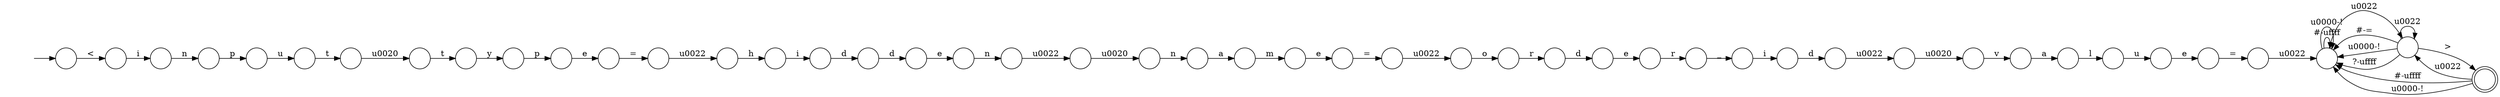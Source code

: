 digraph Automaton {
  rankdir = LR;
  0 [shape=circle,label=""];
  0 -> 38 [label="e"]
  1 [shape=circle,label=""];
  1 -> 9 [label="l"]
  2 [shape=circle,label=""];
  2 -> 21 [label="\u0022"]
  3 [shape=circle,label=""];
  3 -> 32 [label="\u0022"]
  4 [shape=circle,label=""];
  4 -> 8 [label="\u0022"]
  4 -> 4 [label="#-\uffff"]
  4 -> 4 [label="\u0000-!"]
  5 [shape=circle,label=""];
  5 -> 4 [label="\u0022"]
  6 [shape=circle,label=""];
  6 -> 24 [label="e"]
  7 [shape=circle,label=""];
  7 -> 46 [label="\u0022"]
  8 [shape=circle,label=""];
  8 -> 8 [label="\u0022"]
  8 -> 4 [label="#-="]
  8 -> 4 [label="\u0000-!"]
  8 -> 16 [label=">"]
  8 -> 4 [label="?-\uffff"]
  9 [shape=circle,label=""];
  9 -> 40 [label="u"]
  10 [shape=circle,label=""];
  10 -> 33 [label="m"]
  11 [shape=circle,label=""];
  11 -> 29 [label="d"]
  12 [shape=circle,label=""];
  12 -> 23 [label="p"]
  13 [shape=circle,label=""];
  13 -> 11 [label="i"]
  14 [shape=circle,label=""];
  14 -> 12 [label="n"]
  15 [shape=circle,label=""];
  15 -> 20 [label="="]
  16 [shape=doublecircle,label=""];
  16 -> 8 [label="\u0022"]
  16 -> 4 [label="#-\uffff"]
  16 -> 4 [label="\u0000-!"]
  17 [shape=circle,label=""];
  17 -> 39 [label="v"]
  18 [shape=circle,label=""];
  18 -> 44 [label="y"]
  19 [shape=circle,label=""];
  19 -> 42 [label="n"]
  20 [shape=circle,label=""];
  20 -> 28 [label="\u0022"]
  21 [shape=circle,label=""];
  21 -> 36 [label="o"]
  22 [shape=circle,label=""];
  22 -> 5 [label="="]
  23 [shape=circle,label=""];
  23 -> 43 [label="u"]
  24 [shape=circle,label=""];
  24 -> 7 [label="n"]
  25 [shape=circle,label=""];
  25 -> 3 [label="d"]
  26 [shape=circle,label=""];
  26 -> 2 [label="="]
  27 [shape=circle,label=""];
  27 -> 14 [label="i"]
  28 [shape=circle,label=""];
  28 -> 13 [label="h"]
  29 [shape=circle,label=""];
  29 -> 6 [label="d"]
  30 [shape=circle,label=""];
  30 -> 31 [label="\u0020"]
  31 [shape=circle,label=""];
  31 -> 18 [label="t"]
  32 [shape=circle,label=""];
  32 -> 17 [label="\u0020"]
  33 [shape=circle,label=""];
  33 -> 26 [label="e"]
  34 [shape=circle,label=""];
  34 -> 15 [label="e"]
  35 [shape=circle,label=""];
  35 -> 0 [label="d"]
  36 [shape=circle,label=""];
  36 -> 35 [label="r"]
  37 [shape=circle,label=""];
  initial [shape=plaintext,label=""];
  initial -> 37
  37 -> 27 [label="<"]
  38 [shape=circle,label=""];
  38 -> 41 [label="r"]
  39 [shape=circle,label=""];
  39 -> 1 [label="a"]
  40 [shape=circle,label=""];
  40 -> 22 [label="e"]
  41 [shape=circle,label=""];
  41 -> 45 [label="_"]
  42 [shape=circle,label=""];
  42 -> 10 [label="a"]
  43 [shape=circle,label=""];
  43 -> 30 [label="t"]
  44 [shape=circle,label=""];
  44 -> 34 [label="p"]
  45 [shape=circle,label=""];
  45 -> 25 [label="i"]
  46 [shape=circle,label=""];
  46 -> 19 [label="\u0020"]
}

